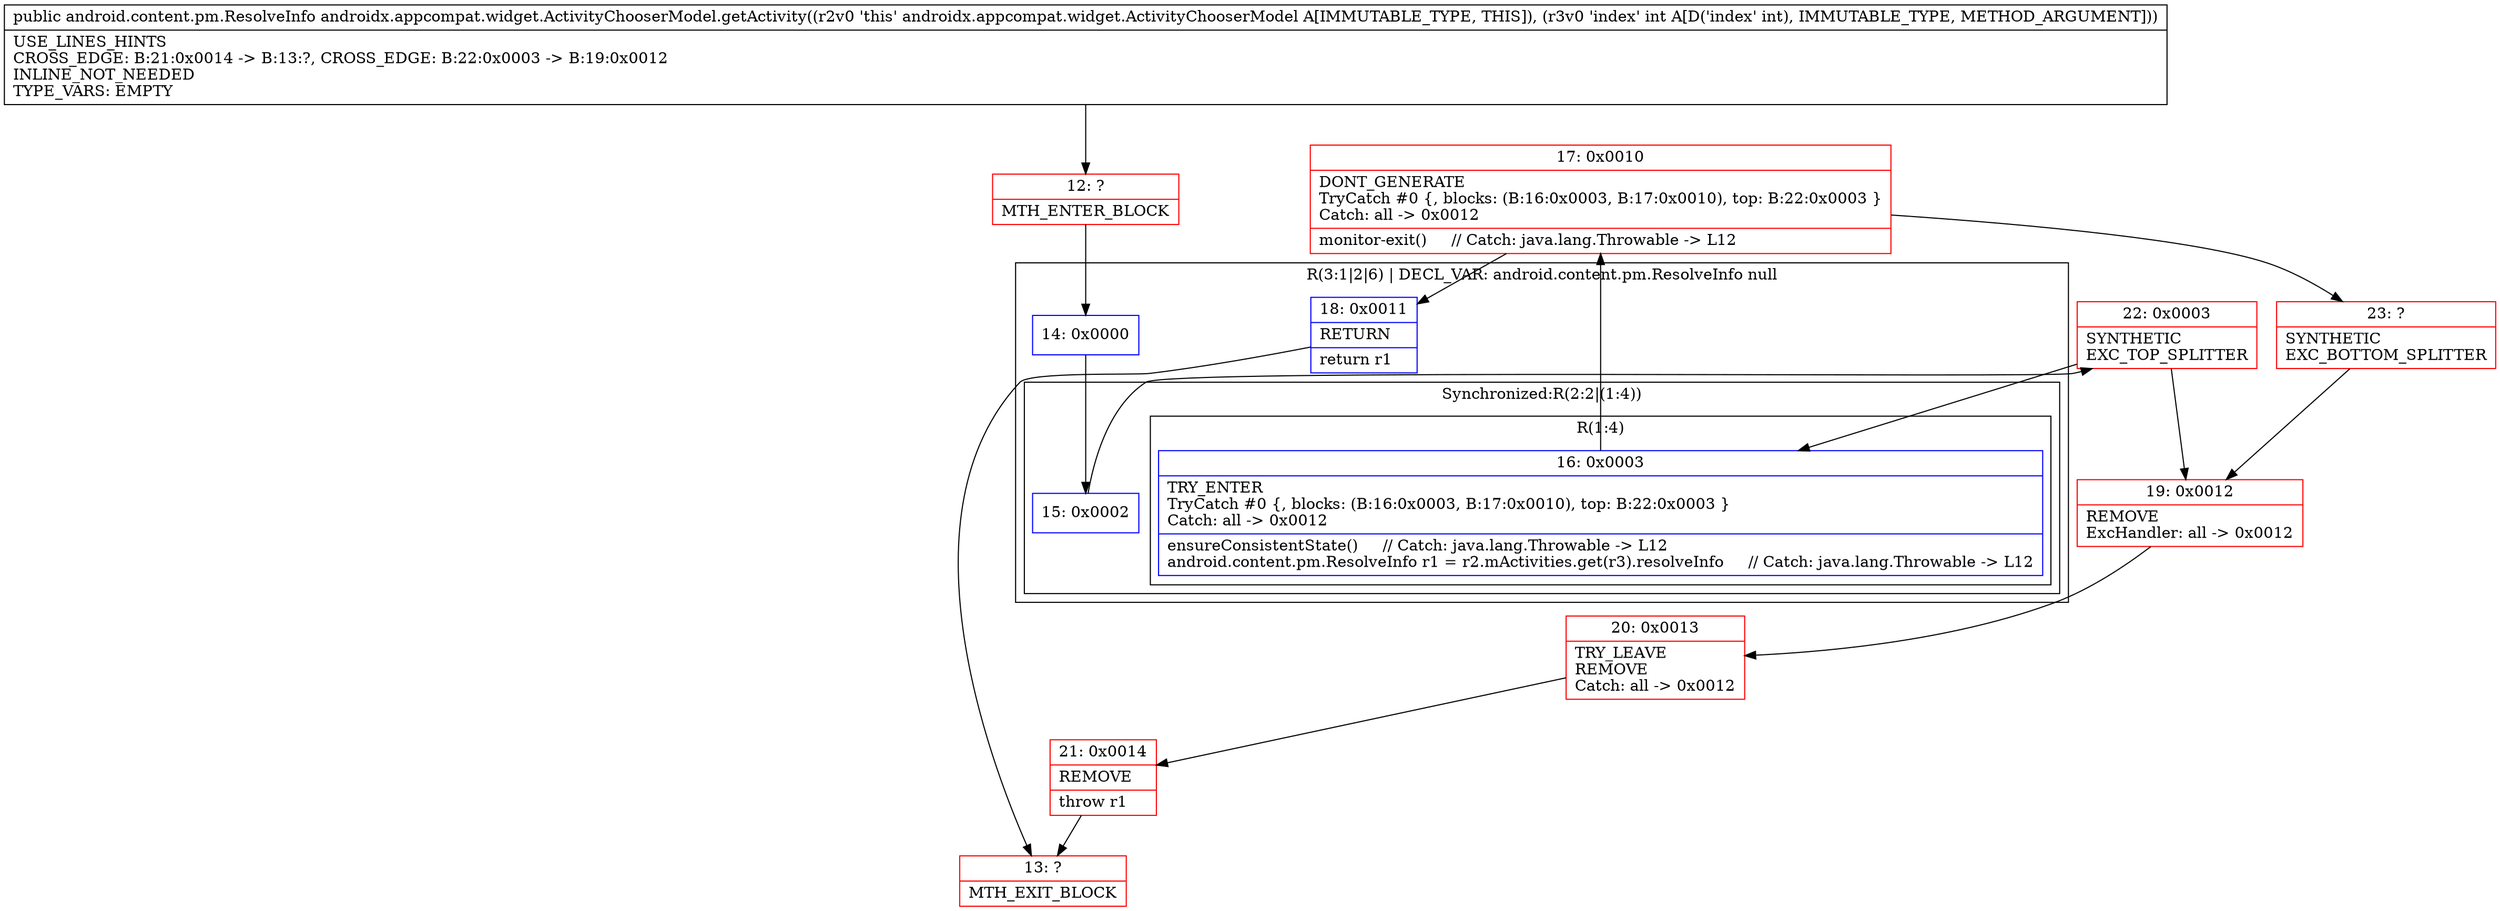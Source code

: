 digraph "CFG forandroidx.appcompat.widget.ActivityChooserModel.getActivity(I)Landroid\/content\/pm\/ResolveInfo;" {
subgraph cluster_Region_314425478 {
label = "R(3:1|2|6) | DECL_VAR: android.content.pm.ResolveInfo null\l";
node [shape=record,color=blue];
Node_14 [shape=record,label="{14\:\ 0x0000}"];
subgraph cluster_SynchronizedRegion_1415354422 {
label = "Synchronized:R(2:2|(1:4))";
node [shape=record,color=blue];
Node_15 [shape=record,label="{15\:\ 0x0002}"];
subgraph cluster_Region_1900757704 {
label = "R(1:4)";
node [shape=record,color=blue];
Node_16 [shape=record,label="{16\:\ 0x0003|TRY_ENTER\lTryCatch #0 \{, blocks: (B:16:0x0003, B:17:0x0010), top: B:22:0x0003 \}\lCatch: all \-\> 0x0012\l|ensureConsistentState()     \/\/ Catch: java.lang.Throwable \-\> L12\landroid.content.pm.ResolveInfo r1 = r2.mActivities.get(r3).resolveInfo     \/\/ Catch: java.lang.Throwable \-\> L12\l}"];
}
}
Node_18 [shape=record,label="{18\:\ 0x0011|RETURN\l|return r1\l}"];
}
Node_12 [shape=record,color=red,label="{12\:\ ?|MTH_ENTER_BLOCK\l}"];
Node_22 [shape=record,color=red,label="{22\:\ 0x0003|SYNTHETIC\lEXC_TOP_SPLITTER\l}"];
Node_17 [shape=record,color=red,label="{17\:\ 0x0010|DONT_GENERATE\lTryCatch #0 \{, blocks: (B:16:0x0003, B:17:0x0010), top: B:22:0x0003 \}\lCatch: all \-\> 0x0012\l|monitor\-exit()     \/\/ Catch: java.lang.Throwable \-\> L12\l}"];
Node_13 [shape=record,color=red,label="{13\:\ ?|MTH_EXIT_BLOCK\l}"];
Node_23 [shape=record,color=red,label="{23\:\ ?|SYNTHETIC\lEXC_BOTTOM_SPLITTER\l}"];
Node_19 [shape=record,color=red,label="{19\:\ 0x0012|REMOVE\lExcHandler: all \-\> 0x0012\l}"];
Node_20 [shape=record,color=red,label="{20\:\ 0x0013|TRY_LEAVE\lREMOVE\lCatch: all \-\> 0x0012\l}"];
Node_21 [shape=record,color=red,label="{21\:\ 0x0014|REMOVE\l|throw r1\l}"];
MethodNode[shape=record,label="{public android.content.pm.ResolveInfo androidx.appcompat.widget.ActivityChooserModel.getActivity((r2v0 'this' androidx.appcompat.widget.ActivityChooserModel A[IMMUTABLE_TYPE, THIS]), (r3v0 'index' int A[D('index' int), IMMUTABLE_TYPE, METHOD_ARGUMENT]))  | USE_LINES_HINTS\lCROSS_EDGE: B:21:0x0014 \-\> B:13:?, CROSS_EDGE: B:22:0x0003 \-\> B:19:0x0012\lINLINE_NOT_NEEDED\lTYPE_VARS: EMPTY\l}"];
MethodNode -> Node_12;Node_14 -> Node_15;
Node_15 -> Node_22;
Node_16 -> Node_17;
Node_18 -> Node_13;
Node_12 -> Node_14;
Node_22 -> Node_16;
Node_22 -> Node_19;
Node_17 -> Node_18;
Node_17 -> Node_23;
Node_23 -> Node_19;
Node_19 -> Node_20;
Node_20 -> Node_21;
Node_21 -> Node_13;
}

